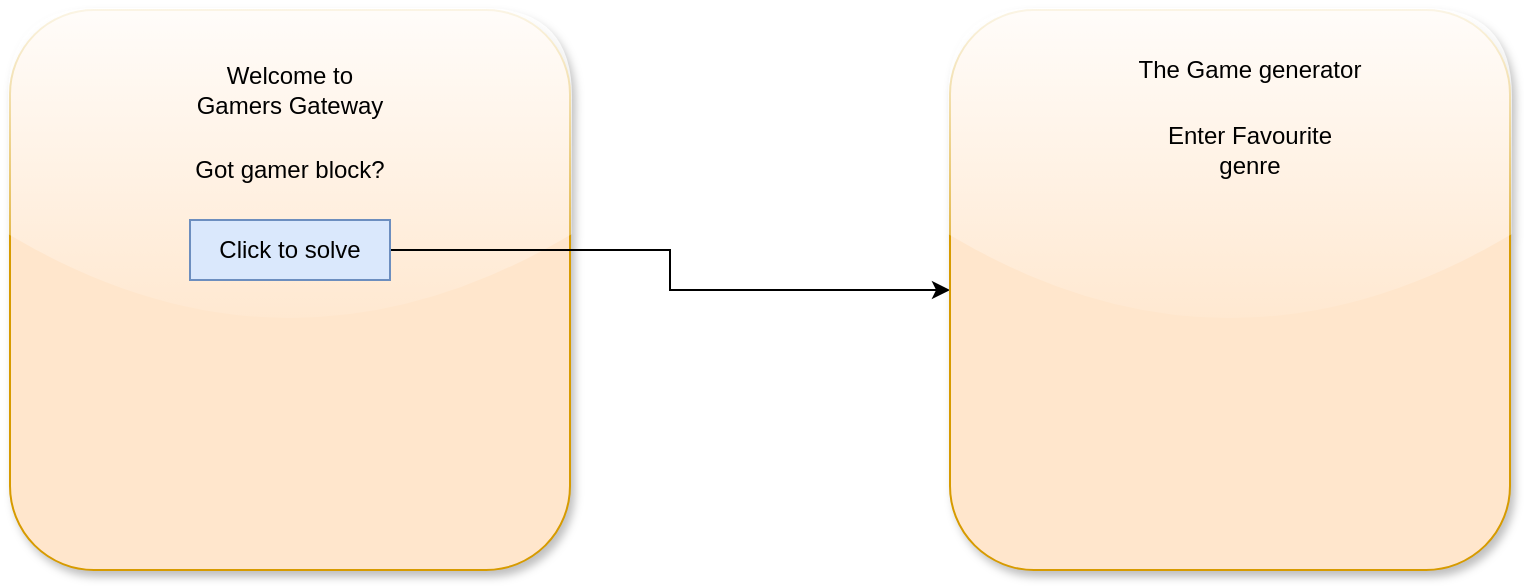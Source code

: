 <mxfile version="24.4.4" type="device">
  <diagram id="UqVhCwuL2qdCLJgCUi1_" name="Page-1">
    <mxGraphModel dx="1434" dy="738" grid="1" gridSize="10" guides="1" tooltips="1" connect="1" arrows="1" fold="1" page="1" pageScale="1" pageWidth="827" pageHeight="1169" math="0" shadow="0">
      <root>
        <mxCell id="0" />
        <mxCell id="1" parent="0" />
        <mxCell id="7og_ta3tvpZKxO91lGnz-1" value="" style="whiteSpace=wrap;html=1;aspect=fixed;fillColor=#ffe6cc;strokeColor=#d79b00;rounded=1;glass=1;shadow=1;" vertex="1" parent="1">
          <mxGeometry x="90" y="305" width="280" height="280" as="geometry" />
        </mxCell>
        <mxCell id="7og_ta3tvpZKxO91lGnz-2" value="Welcome to Gamers Gateway" style="text;html=1;align=center;verticalAlign=middle;whiteSpace=wrap;rounded=0;" vertex="1" parent="1">
          <mxGeometry x="180" y="330" width="100" height="30" as="geometry" />
        </mxCell>
        <mxCell id="7og_ta3tvpZKxO91lGnz-3" value="Got gamer block?" style="text;html=1;align=center;verticalAlign=middle;whiteSpace=wrap;rounded=0;" vertex="1" parent="1">
          <mxGeometry x="155" y="370" width="150" height="30" as="geometry" />
        </mxCell>
        <mxCell id="7og_ta3tvpZKxO91lGnz-9" style="edgeStyle=orthogonalEdgeStyle;rounded=0;orthogonalLoop=1;jettySize=auto;html=1;" edge="1" parent="1" source="7og_ta3tvpZKxO91lGnz-5" target="7og_ta3tvpZKxO91lGnz-7">
          <mxGeometry relative="1" as="geometry" />
        </mxCell>
        <mxCell id="7og_ta3tvpZKxO91lGnz-5" value="Click to solve" style="rounded=0;whiteSpace=wrap;html=1;fillColor=#dae8fc;strokeColor=#6c8ebf;" vertex="1" parent="1">
          <mxGeometry x="180" y="410" width="100" height="30" as="geometry" />
        </mxCell>
        <mxCell id="7og_ta3tvpZKxO91lGnz-7" value="" style="whiteSpace=wrap;html=1;aspect=fixed;fillColor=#ffe6cc;strokeColor=#d79b00;rounded=1;glass=1;shadow=1;" vertex="1" parent="1">
          <mxGeometry x="560" y="305" width="280" height="280" as="geometry" />
        </mxCell>
        <mxCell id="7og_ta3tvpZKxO91lGnz-11" value="The Game generator" style="text;html=1;align=center;verticalAlign=middle;whiteSpace=wrap;rounded=0;" vertex="1" parent="1">
          <mxGeometry x="650" y="320" width="120" height="30" as="geometry" />
        </mxCell>
        <mxCell id="7og_ta3tvpZKxO91lGnz-12" value="Enter Favourite genre" style="text;html=1;align=center;verticalAlign=middle;whiteSpace=wrap;rounded=0;" vertex="1" parent="1">
          <mxGeometry x="655" y="350" width="110" height="50" as="geometry" />
        </mxCell>
      </root>
    </mxGraphModel>
  </diagram>
</mxfile>

